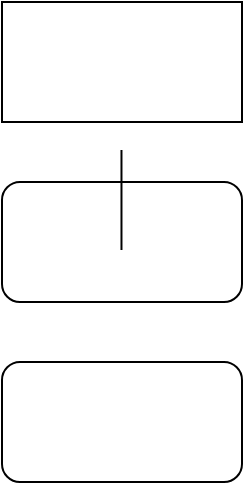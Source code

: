 <mxfile version="20.5.3" type="github">
  <diagram id="9oiVlQEz7th-vDpP0ybD" name="Page-1">
    <mxGraphModel dx="1186" dy="771" grid="1" gridSize="10" guides="1" tooltips="1" connect="1" arrows="1" fold="1" page="1" pageScale="1" pageWidth="827" pageHeight="1169" math="0" shadow="0">
      <root>
        <mxCell id="0" />
        <mxCell id="1" parent="0" />
        <mxCell id="KfkSIgvR_rPk9xn46kIr-1" value="" style="rounded=0;whiteSpace=wrap;html=1;" parent="1" vertex="1">
          <mxGeometry x="354" y="30" width="120" height="60" as="geometry" />
        </mxCell>
        <mxCell id="KfkSIgvR_rPk9xn46kIr-2" value="" style="rounded=1;whiteSpace=wrap;html=1;" parent="1" vertex="1">
          <mxGeometry x="354" y="120" width="120" height="60" as="geometry" />
        </mxCell>
        <mxCell id="KfkSIgvR_rPk9xn46kIr-3" value="" style="endArrow=none;html=1;rounded=0;" parent="1" edge="1">
          <mxGeometry width="50" height="50" relative="1" as="geometry">
            <mxPoint x="413.74" y="154" as="sourcePoint" />
            <mxPoint x="413.74" y="104" as="targetPoint" />
            <Array as="points">
              <mxPoint x="413.74" y="124" />
              <mxPoint x="413.74" y="114" />
            </Array>
          </mxGeometry>
        </mxCell>
        <mxCell id="-fYZjEw6ea84Z5_nSauI-1" value="" style="rounded=1;whiteSpace=wrap;html=1;" vertex="1" parent="1">
          <mxGeometry x="354" y="210" width="120" height="60" as="geometry" />
        </mxCell>
      </root>
    </mxGraphModel>
  </diagram>
</mxfile>
